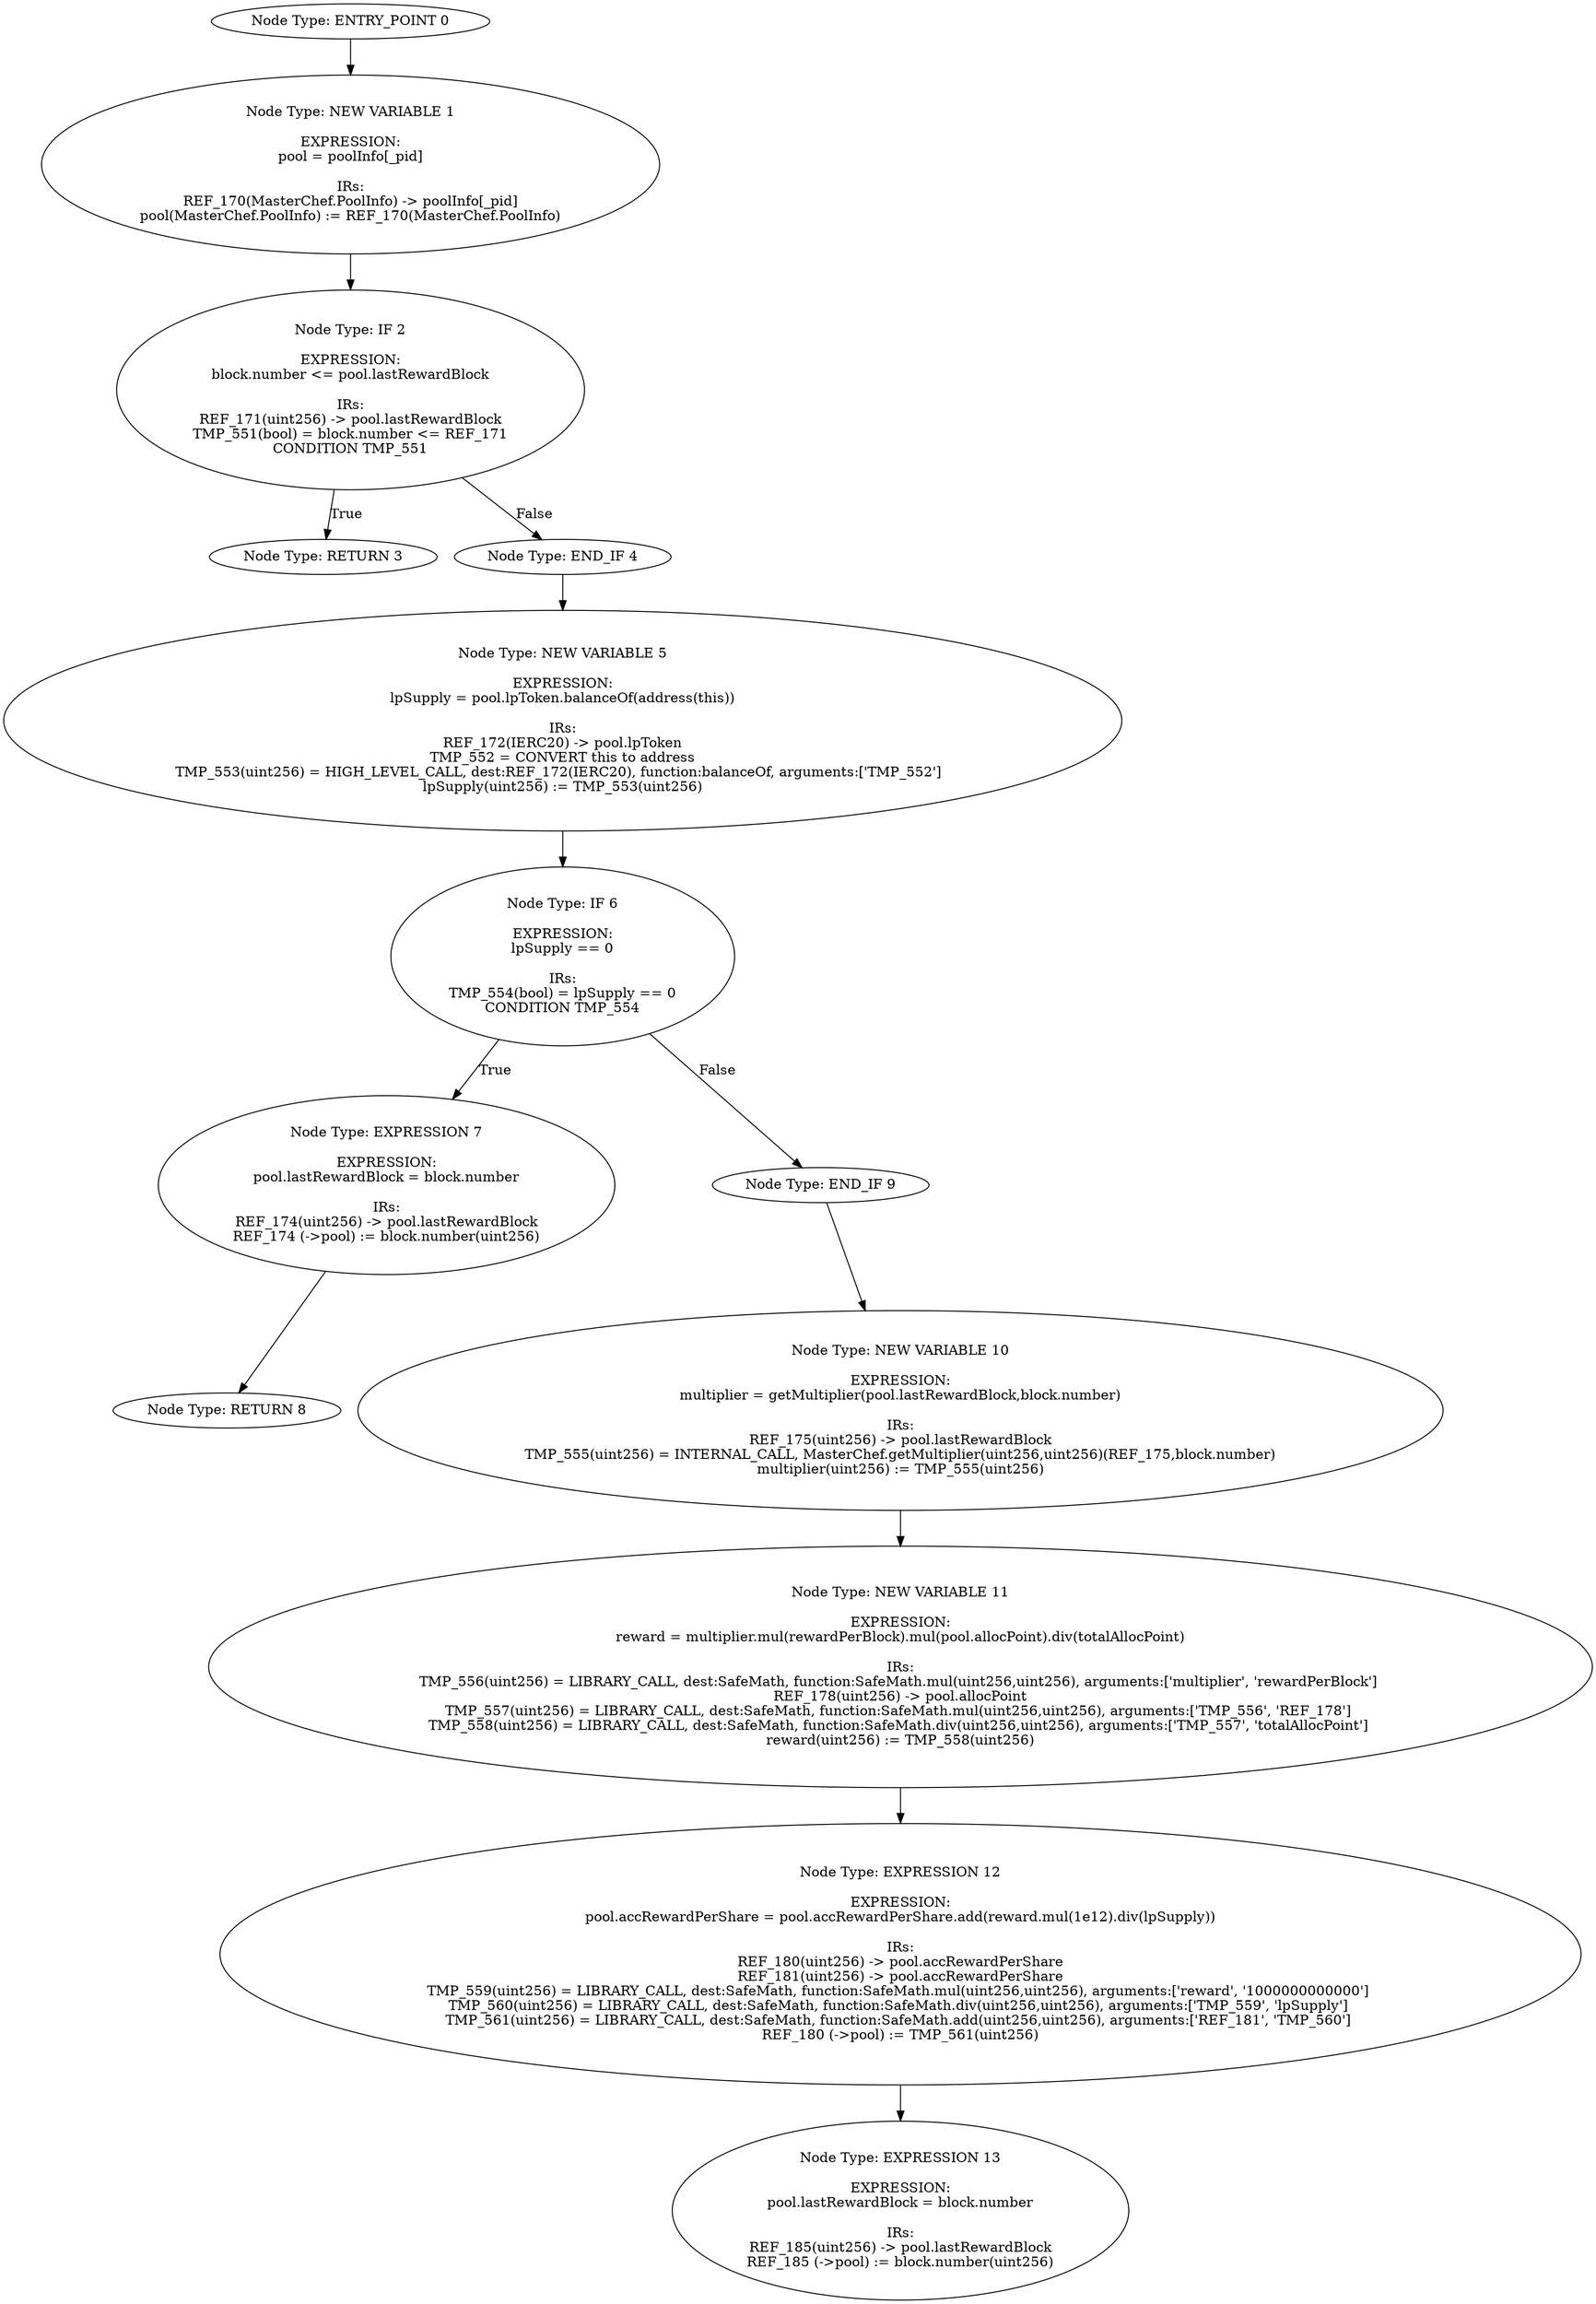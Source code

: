digraph{
0[label="Node Type: ENTRY_POINT 0
"];
0->1;
1[label="Node Type: NEW VARIABLE 1

EXPRESSION:
pool = poolInfo[_pid]

IRs:
REF_170(MasterChef.PoolInfo) -> poolInfo[_pid]
pool(MasterChef.PoolInfo) := REF_170(MasterChef.PoolInfo)"];
1->2;
2[label="Node Type: IF 2

EXPRESSION:
block.number <= pool.lastRewardBlock

IRs:
REF_171(uint256) -> pool.lastRewardBlock
TMP_551(bool) = block.number <= REF_171
CONDITION TMP_551"];
2->3[label="True"];
2->4[label="False"];
3[label="Node Type: RETURN 3
"];
4[label="Node Type: END_IF 4
"];
4->5;
5[label="Node Type: NEW VARIABLE 5

EXPRESSION:
lpSupply = pool.lpToken.balanceOf(address(this))

IRs:
REF_172(IERC20) -> pool.lpToken
TMP_552 = CONVERT this to address
TMP_553(uint256) = HIGH_LEVEL_CALL, dest:REF_172(IERC20), function:balanceOf, arguments:['TMP_552']  
lpSupply(uint256) := TMP_553(uint256)"];
5->6;
6[label="Node Type: IF 6

EXPRESSION:
lpSupply == 0

IRs:
TMP_554(bool) = lpSupply == 0
CONDITION TMP_554"];
6->7[label="True"];
6->9[label="False"];
7[label="Node Type: EXPRESSION 7

EXPRESSION:
pool.lastRewardBlock = block.number

IRs:
REF_174(uint256) -> pool.lastRewardBlock
REF_174 (->pool) := block.number(uint256)"];
7->8;
8[label="Node Type: RETURN 8
"];
9[label="Node Type: END_IF 9
"];
9->10;
10[label="Node Type: NEW VARIABLE 10

EXPRESSION:
multiplier = getMultiplier(pool.lastRewardBlock,block.number)

IRs:
REF_175(uint256) -> pool.lastRewardBlock
TMP_555(uint256) = INTERNAL_CALL, MasterChef.getMultiplier(uint256,uint256)(REF_175,block.number)
multiplier(uint256) := TMP_555(uint256)"];
10->11;
11[label="Node Type: NEW VARIABLE 11

EXPRESSION:
reward = multiplier.mul(rewardPerBlock).mul(pool.allocPoint).div(totalAllocPoint)

IRs:
TMP_556(uint256) = LIBRARY_CALL, dest:SafeMath, function:SafeMath.mul(uint256,uint256), arguments:['multiplier', 'rewardPerBlock'] 
REF_178(uint256) -> pool.allocPoint
TMP_557(uint256) = LIBRARY_CALL, dest:SafeMath, function:SafeMath.mul(uint256,uint256), arguments:['TMP_556', 'REF_178'] 
TMP_558(uint256) = LIBRARY_CALL, dest:SafeMath, function:SafeMath.div(uint256,uint256), arguments:['TMP_557', 'totalAllocPoint'] 
reward(uint256) := TMP_558(uint256)"];
11->12;
12[label="Node Type: EXPRESSION 12

EXPRESSION:
pool.accRewardPerShare = pool.accRewardPerShare.add(reward.mul(1e12).div(lpSupply))

IRs:
REF_180(uint256) -> pool.accRewardPerShare
REF_181(uint256) -> pool.accRewardPerShare
TMP_559(uint256) = LIBRARY_CALL, dest:SafeMath, function:SafeMath.mul(uint256,uint256), arguments:['reward', '1000000000000'] 
TMP_560(uint256) = LIBRARY_CALL, dest:SafeMath, function:SafeMath.div(uint256,uint256), arguments:['TMP_559', 'lpSupply'] 
TMP_561(uint256) = LIBRARY_CALL, dest:SafeMath, function:SafeMath.add(uint256,uint256), arguments:['REF_181', 'TMP_560'] 
REF_180 (->pool) := TMP_561(uint256)"];
12->13;
13[label="Node Type: EXPRESSION 13

EXPRESSION:
pool.lastRewardBlock = block.number

IRs:
REF_185(uint256) -> pool.lastRewardBlock
REF_185 (->pool) := block.number(uint256)"];
}
